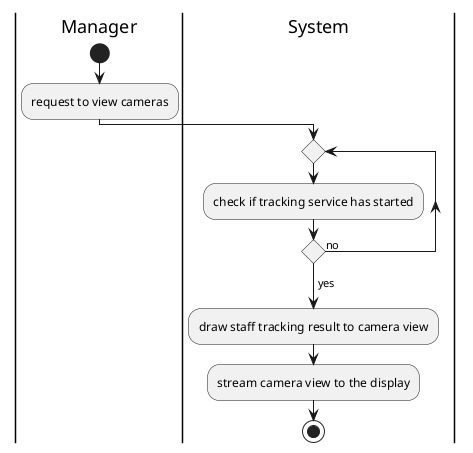 @startuml
|Manager|
start
:request to view cameras;
|System|
repeat
:check if tracking service has started;
repeat while () is (no)
->yes;
:draw staff tracking result to camera view;
:stream camera view to the display;
stop
@enduml